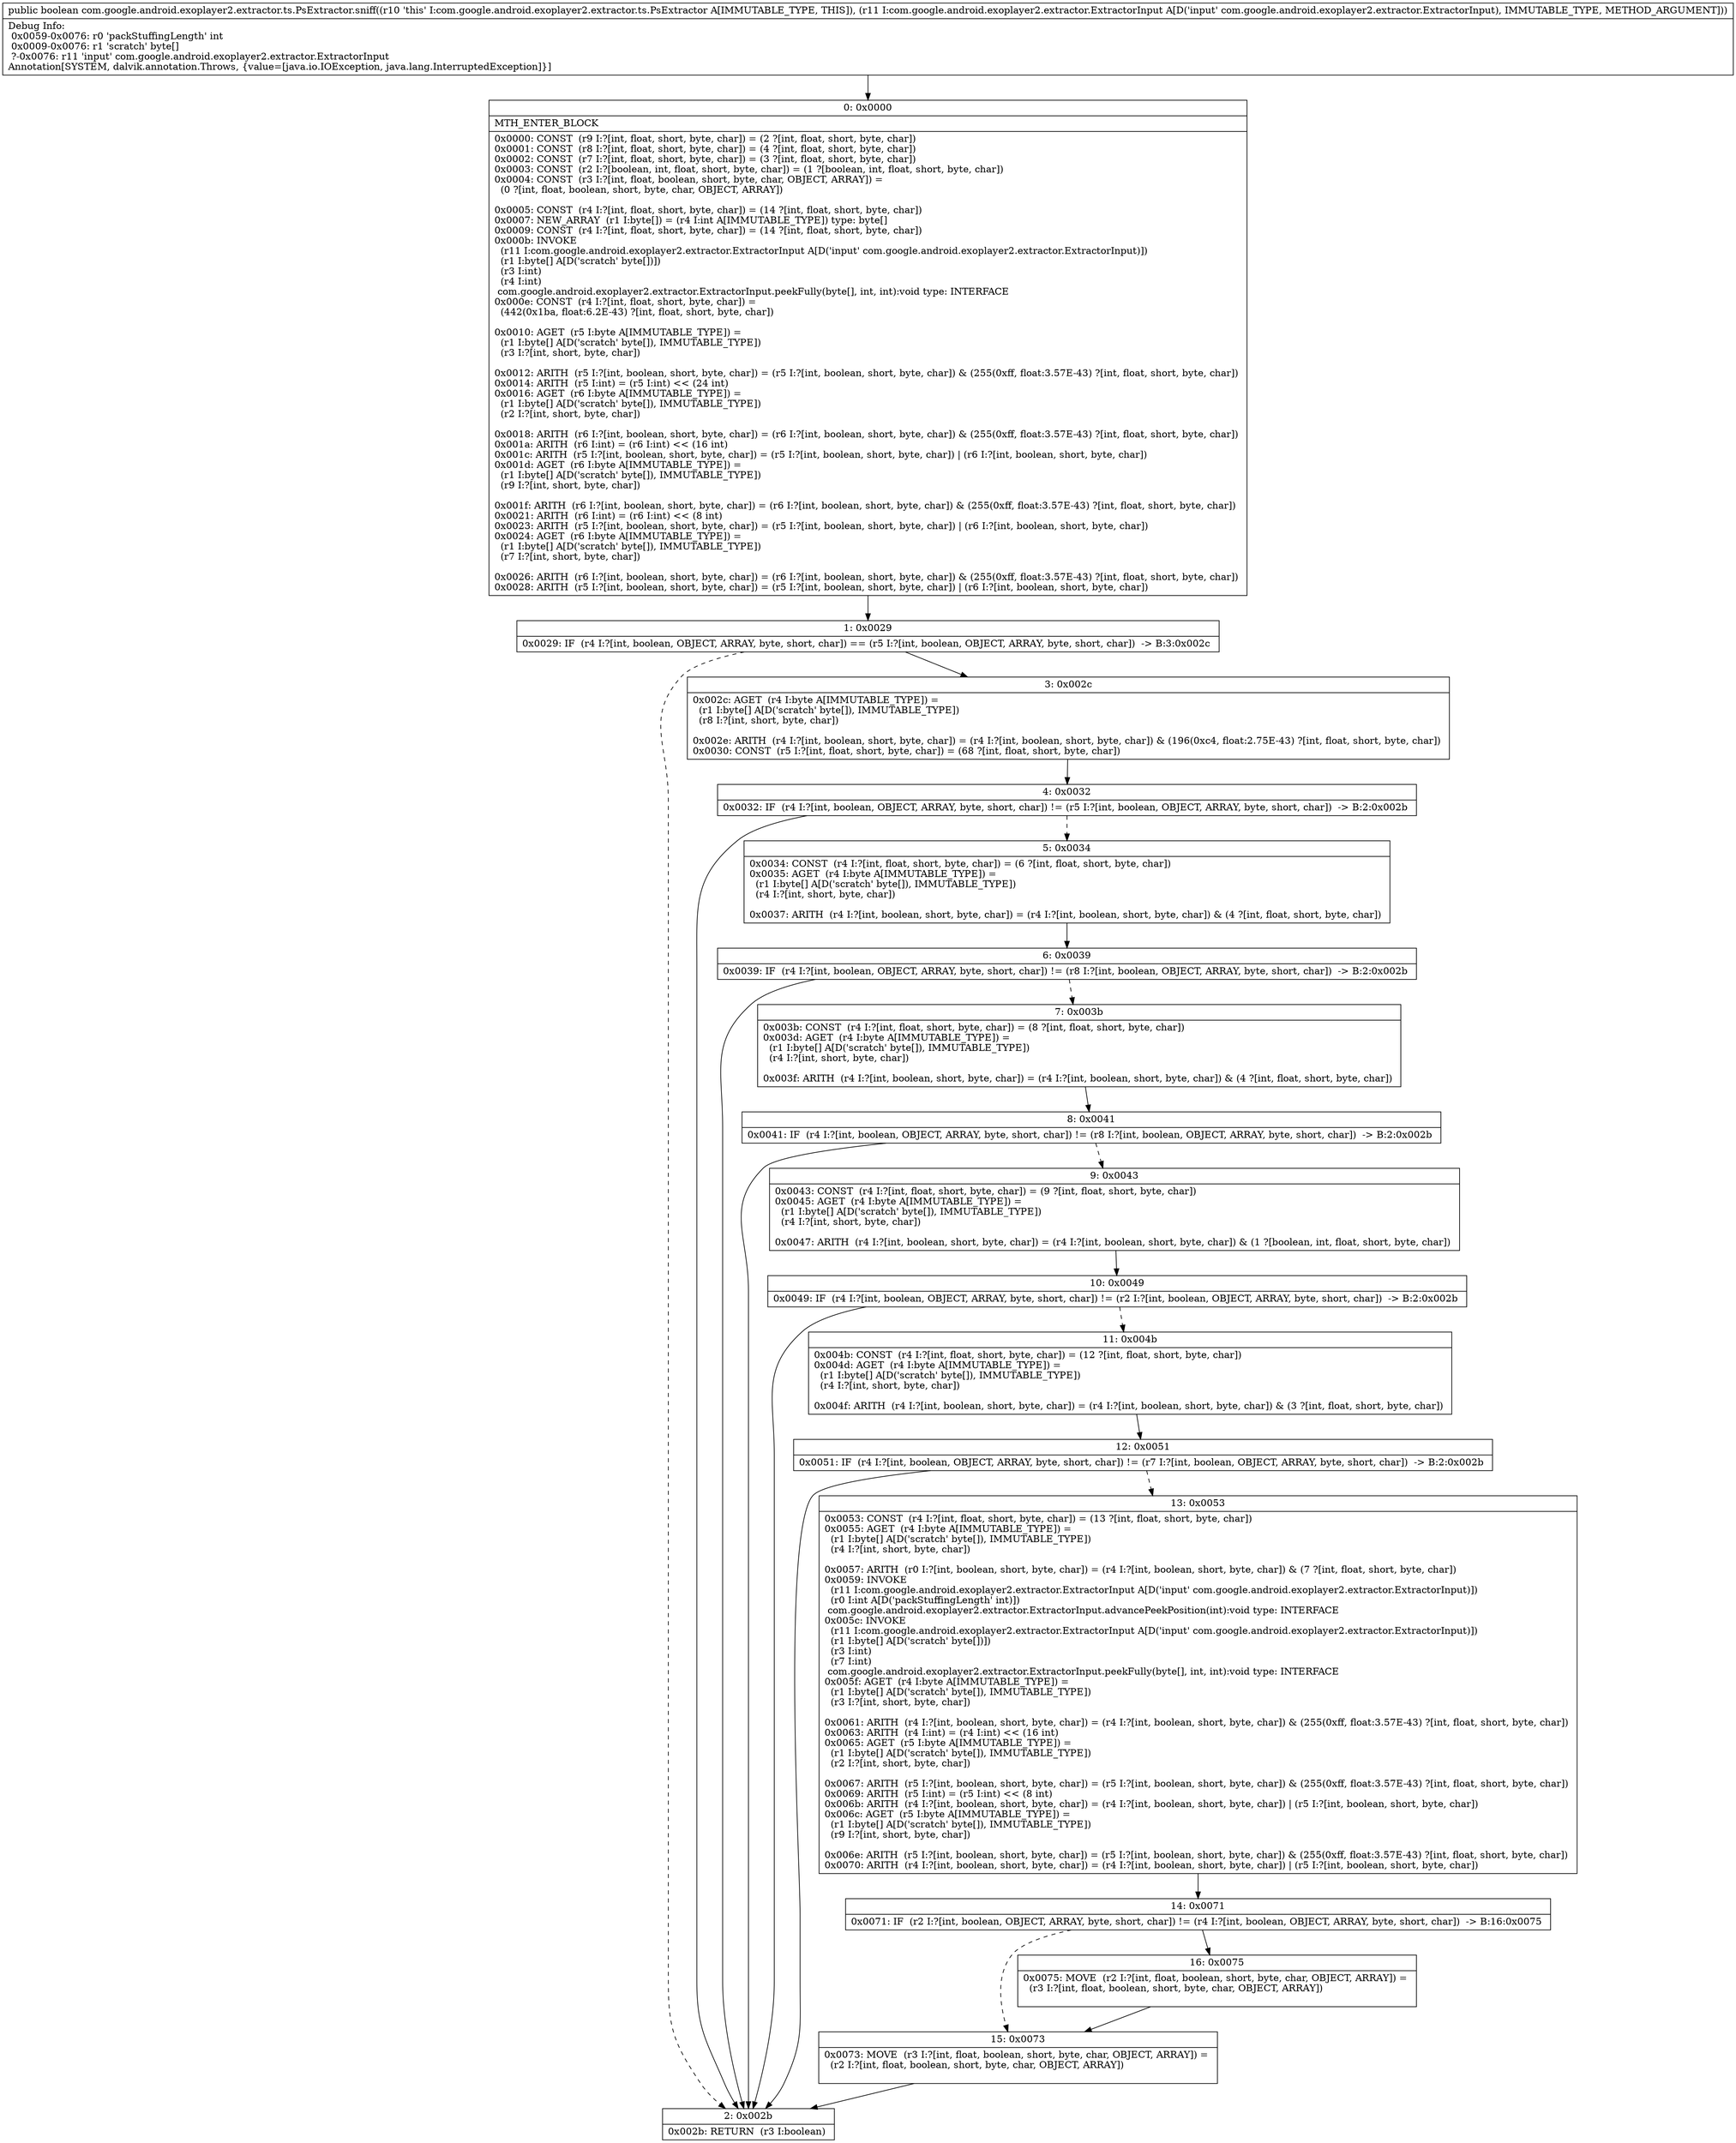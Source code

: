 digraph "CFG forcom.google.android.exoplayer2.extractor.ts.PsExtractor.sniff(Lcom\/google\/android\/exoplayer2\/extractor\/ExtractorInput;)Z" {
Node_0 [shape=record,label="{0\:\ 0x0000|MTH_ENTER_BLOCK\l|0x0000: CONST  (r9 I:?[int, float, short, byte, char]) = (2 ?[int, float, short, byte, char]) \l0x0001: CONST  (r8 I:?[int, float, short, byte, char]) = (4 ?[int, float, short, byte, char]) \l0x0002: CONST  (r7 I:?[int, float, short, byte, char]) = (3 ?[int, float, short, byte, char]) \l0x0003: CONST  (r2 I:?[boolean, int, float, short, byte, char]) = (1 ?[boolean, int, float, short, byte, char]) \l0x0004: CONST  (r3 I:?[int, float, boolean, short, byte, char, OBJECT, ARRAY]) = \l  (0 ?[int, float, boolean, short, byte, char, OBJECT, ARRAY])\l \l0x0005: CONST  (r4 I:?[int, float, short, byte, char]) = (14 ?[int, float, short, byte, char]) \l0x0007: NEW_ARRAY  (r1 I:byte[]) = (r4 I:int A[IMMUTABLE_TYPE]) type: byte[] \l0x0009: CONST  (r4 I:?[int, float, short, byte, char]) = (14 ?[int, float, short, byte, char]) \l0x000b: INVOKE  \l  (r11 I:com.google.android.exoplayer2.extractor.ExtractorInput A[D('input' com.google.android.exoplayer2.extractor.ExtractorInput)])\l  (r1 I:byte[] A[D('scratch' byte[])])\l  (r3 I:int)\l  (r4 I:int)\l com.google.android.exoplayer2.extractor.ExtractorInput.peekFully(byte[], int, int):void type: INTERFACE \l0x000e: CONST  (r4 I:?[int, float, short, byte, char]) = \l  (442(0x1ba, float:6.2E\-43) ?[int, float, short, byte, char])\l \l0x0010: AGET  (r5 I:byte A[IMMUTABLE_TYPE]) = \l  (r1 I:byte[] A[D('scratch' byte[]), IMMUTABLE_TYPE])\l  (r3 I:?[int, short, byte, char])\l \l0x0012: ARITH  (r5 I:?[int, boolean, short, byte, char]) = (r5 I:?[int, boolean, short, byte, char]) & (255(0xff, float:3.57E\-43) ?[int, float, short, byte, char]) \l0x0014: ARITH  (r5 I:int) = (r5 I:int) \<\< (24 int) \l0x0016: AGET  (r6 I:byte A[IMMUTABLE_TYPE]) = \l  (r1 I:byte[] A[D('scratch' byte[]), IMMUTABLE_TYPE])\l  (r2 I:?[int, short, byte, char])\l \l0x0018: ARITH  (r6 I:?[int, boolean, short, byte, char]) = (r6 I:?[int, boolean, short, byte, char]) & (255(0xff, float:3.57E\-43) ?[int, float, short, byte, char]) \l0x001a: ARITH  (r6 I:int) = (r6 I:int) \<\< (16 int) \l0x001c: ARITH  (r5 I:?[int, boolean, short, byte, char]) = (r5 I:?[int, boolean, short, byte, char]) \| (r6 I:?[int, boolean, short, byte, char]) \l0x001d: AGET  (r6 I:byte A[IMMUTABLE_TYPE]) = \l  (r1 I:byte[] A[D('scratch' byte[]), IMMUTABLE_TYPE])\l  (r9 I:?[int, short, byte, char])\l \l0x001f: ARITH  (r6 I:?[int, boolean, short, byte, char]) = (r6 I:?[int, boolean, short, byte, char]) & (255(0xff, float:3.57E\-43) ?[int, float, short, byte, char]) \l0x0021: ARITH  (r6 I:int) = (r6 I:int) \<\< (8 int) \l0x0023: ARITH  (r5 I:?[int, boolean, short, byte, char]) = (r5 I:?[int, boolean, short, byte, char]) \| (r6 I:?[int, boolean, short, byte, char]) \l0x0024: AGET  (r6 I:byte A[IMMUTABLE_TYPE]) = \l  (r1 I:byte[] A[D('scratch' byte[]), IMMUTABLE_TYPE])\l  (r7 I:?[int, short, byte, char])\l \l0x0026: ARITH  (r6 I:?[int, boolean, short, byte, char]) = (r6 I:?[int, boolean, short, byte, char]) & (255(0xff, float:3.57E\-43) ?[int, float, short, byte, char]) \l0x0028: ARITH  (r5 I:?[int, boolean, short, byte, char]) = (r5 I:?[int, boolean, short, byte, char]) \| (r6 I:?[int, boolean, short, byte, char]) \l}"];
Node_1 [shape=record,label="{1\:\ 0x0029|0x0029: IF  (r4 I:?[int, boolean, OBJECT, ARRAY, byte, short, char]) == (r5 I:?[int, boolean, OBJECT, ARRAY, byte, short, char])  \-\> B:3:0x002c \l}"];
Node_2 [shape=record,label="{2\:\ 0x002b|0x002b: RETURN  (r3 I:boolean) \l}"];
Node_3 [shape=record,label="{3\:\ 0x002c|0x002c: AGET  (r4 I:byte A[IMMUTABLE_TYPE]) = \l  (r1 I:byte[] A[D('scratch' byte[]), IMMUTABLE_TYPE])\l  (r8 I:?[int, short, byte, char])\l \l0x002e: ARITH  (r4 I:?[int, boolean, short, byte, char]) = (r4 I:?[int, boolean, short, byte, char]) & (196(0xc4, float:2.75E\-43) ?[int, float, short, byte, char]) \l0x0030: CONST  (r5 I:?[int, float, short, byte, char]) = (68 ?[int, float, short, byte, char]) \l}"];
Node_4 [shape=record,label="{4\:\ 0x0032|0x0032: IF  (r4 I:?[int, boolean, OBJECT, ARRAY, byte, short, char]) != (r5 I:?[int, boolean, OBJECT, ARRAY, byte, short, char])  \-\> B:2:0x002b \l}"];
Node_5 [shape=record,label="{5\:\ 0x0034|0x0034: CONST  (r4 I:?[int, float, short, byte, char]) = (6 ?[int, float, short, byte, char]) \l0x0035: AGET  (r4 I:byte A[IMMUTABLE_TYPE]) = \l  (r1 I:byte[] A[D('scratch' byte[]), IMMUTABLE_TYPE])\l  (r4 I:?[int, short, byte, char])\l \l0x0037: ARITH  (r4 I:?[int, boolean, short, byte, char]) = (r4 I:?[int, boolean, short, byte, char]) & (4 ?[int, float, short, byte, char]) \l}"];
Node_6 [shape=record,label="{6\:\ 0x0039|0x0039: IF  (r4 I:?[int, boolean, OBJECT, ARRAY, byte, short, char]) != (r8 I:?[int, boolean, OBJECT, ARRAY, byte, short, char])  \-\> B:2:0x002b \l}"];
Node_7 [shape=record,label="{7\:\ 0x003b|0x003b: CONST  (r4 I:?[int, float, short, byte, char]) = (8 ?[int, float, short, byte, char]) \l0x003d: AGET  (r4 I:byte A[IMMUTABLE_TYPE]) = \l  (r1 I:byte[] A[D('scratch' byte[]), IMMUTABLE_TYPE])\l  (r4 I:?[int, short, byte, char])\l \l0x003f: ARITH  (r4 I:?[int, boolean, short, byte, char]) = (r4 I:?[int, boolean, short, byte, char]) & (4 ?[int, float, short, byte, char]) \l}"];
Node_8 [shape=record,label="{8\:\ 0x0041|0x0041: IF  (r4 I:?[int, boolean, OBJECT, ARRAY, byte, short, char]) != (r8 I:?[int, boolean, OBJECT, ARRAY, byte, short, char])  \-\> B:2:0x002b \l}"];
Node_9 [shape=record,label="{9\:\ 0x0043|0x0043: CONST  (r4 I:?[int, float, short, byte, char]) = (9 ?[int, float, short, byte, char]) \l0x0045: AGET  (r4 I:byte A[IMMUTABLE_TYPE]) = \l  (r1 I:byte[] A[D('scratch' byte[]), IMMUTABLE_TYPE])\l  (r4 I:?[int, short, byte, char])\l \l0x0047: ARITH  (r4 I:?[int, boolean, short, byte, char]) = (r4 I:?[int, boolean, short, byte, char]) & (1 ?[boolean, int, float, short, byte, char]) \l}"];
Node_10 [shape=record,label="{10\:\ 0x0049|0x0049: IF  (r4 I:?[int, boolean, OBJECT, ARRAY, byte, short, char]) != (r2 I:?[int, boolean, OBJECT, ARRAY, byte, short, char])  \-\> B:2:0x002b \l}"];
Node_11 [shape=record,label="{11\:\ 0x004b|0x004b: CONST  (r4 I:?[int, float, short, byte, char]) = (12 ?[int, float, short, byte, char]) \l0x004d: AGET  (r4 I:byte A[IMMUTABLE_TYPE]) = \l  (r1 I:byte[] A[D('scratch' byte[]), IMMUTABLE_TYPE])\l  (r4 I:?[int, short, byte, char])\l \l0x004f: ARITH  (r4 I:?[int, boolean, short, byte, char]) = (r4 I:?[int, boolean, short, byte, char]) & (3 ?[int, float, short, byte, char]) \l}"];
Node_12 [shape=record,label="{12\:\ 0x0051|0x0051: IF  (r4 I:?[int, boolean, OBJECT, ARRAY, byte, short, char]) != (r7 I:?[int, boolean, OBJECT, ARRAY, byte, short, char])  \-\> B:2:0x002b \l}"];
Node_13 [shape=record,label="{13\:\ 0x0053|0x0053: CONST  (r4 I:?[int, float, short, byte, char]) = (13 ?[int, float, short, byte, char]) \l0x0055: AGET  (r4 I:byte A[IMMUTABLE_TYPE]) = \l  (r1 I:byte[] A[D('scratch' byte[]), IMMUTABLE_TYPE])\l  (r4 I:?[int, short, byte, char])\l \l0x0057: ARITH  (r0 I:?[int, boolean, short, byte, char]) = (r4 I:?[int, boolean, short, byte, char]) & (7 ?[int, float, short, byte, char]) \l0x0059: INVOKE  \l  (r11 I:com.google.android.exoplayer2.extractor.ExtractorInput A[D('input' com.google.android.exoplayer2.extractor.ExtractorInput)])\l  (r0 I:int A[D('packStuffingLength' int)])\l com.google.android.exoplayer2.extractor.ExtractorInput.advancePeekPosition(int):void type: INTERFACE \l0x005c: INVOKE  \l  (r11 I:com.google.android.exoplayer2.extractor.ExtractorInput A[D('input' com.google.android.exoplayer2.extractor.ExtractorInput)])\l  (r1 I:byte[] A[D('scratch' byte[])])\l  (r3 I:int)\l  (r7 I:int)\l com.google.android.exoplayer2.extractor.ExtractorInput.peekFully(byte[], int, int):void type: INTERFACE \l0x005f: AGET  (r4 I:byte A[IMMUTABLE_TYPE]) = \l  (r1 I:byte[] A[D('scratch' byte[]), IMMUTABLE_TYPE])\l  (r3 I:?[int, short, byte, char])\l \l0x0061: ARITH  (r4 I:?[int, boolean, short, byte, char]) = (r4 I:?[int, boolean, short, byte, char]) & (255(0xff, float:3.57E\-43) ?[int, float, short, byte, char]) \l0x0063: ARITH  (r4 I:int) = (r4 I:int) \<\< (16 int) \l0x0065: AGET  (r5 I:byte A[IMMUTABLE_TYPE]) = \l  (r1 I:byte[] A[D('scratch' byte[]), IMMUTABLE_TYPE])\l  (r2 I:?[int, short, byte, char])\l \l0x0067: ARITH  (r5 I:?[int, boolean, short, byte, char]) = (r5 I:?[int, boolean, short, byte, char]) & (255(0xff, float:3.57E\-43) ?[int, float, short, byte, char]) \l0x0069: ARITH  (r5 I:int) = (r5 I:int) \<\< (8 int) \l0x006b: ARITH  (r4 I:?[int, boolean, short, byte, char]) = (r4 I:?[int, boolean, short, byte, char]) \| (r5 I:?[int, boolean, short, byte, char]) \l0x006c: AGET  (r5 I:byte A[IMMUTABLE_TYPE]) = \l  (r1 I:byte[] A[D('scratch' byte[]), IMMUTABLE_TYPE])\l  (r9 I:?[int, short, byte, char])\l \l0x006e: ARITH  (r5 I:?[int, boolean, short, byte, char]) = (r5 I:?[int, boolean, short, byte, char]) & (255(0xff, float:3.57E\-43) ?[int, float, short, byte, char]) \l0x0070: ARITH  (r4 I:?[int, boolean, short, byte, char]) = (r4 I:?[int, boolean, short, byte, char]) \| (r5 I:?[int, boolean, short, byte, char]) \l}"];
Node_14 [shape=record,label="{14\:\ 0x0071|0x0071: IF  (r2 I:?[int, boolean, OBJECT, ARRAY, byte, short, char]) != (r4 I:?[int, boolean, OBJECT, ARRAY, byte, short, char])  \-\> B:16:0x0075 \l}"];
Node_15 [shape=record,label="{15\:\ 0x0073|0x0073: MOVE  (r3 I:?[int, float, boolean, short, byte, char, OBJECT, ARRAY]) = \l  (r2 I:?[int, float, boolean, short, byte, char, OBJECT, ARRAY])\l \l}"];
Node_16 [shape=record,label="{16\:\ 0x0075|0x0075: MOVE  (r2 I:?[int, float, boolean, short, byte, char, OBJECT, ARRAY]) = \l  (r3 I:?[int, float, boolean, short, byte, char, OBJECT, ARRAY])\l \l}"];
MethodNode[shape=record,label="{public boolean com.google.android.exoplayer2.extractor.ts.PsExtractor.sniff((r10 'this' I:com.google.android.exoplayer2.extractor.ts.PsExtractor A[IMMUTABLE_TYPE, THIS]), (r11 I:com.google.android.exoplayer2.extractor.ExtractorInput A[D('input' com.google.android.exoplayer2.extractor.ExtractorInput), IMMUTABLE_TYPE, METHOD_ARGUMENT]))  | Debug Info:\l  0x0059\-0x0076: r0 'packStuffingLength' int\l  0x0009\-0x0076: r1 'scratch' byte[]\l  ?\-0x0076: r11 'input' com.google.android.exoplayer2.extractor.ExtractorInput\lAnnotation[SYSTEM, dalvik.annotation.Throws, \{value=[java.io.IOException, java.lang.InterruptedException]\}]\l}"];
MethodNode -> Node_0;
Node_0 -> Node_1;
Node_1 -> Node_2[style=dashed];
Node_1 -> Node_3;
Node_3 -> Node_4;
Node_4 -> Node_2;
Node_4 -> Node_5[style=dashed];
Node_5 -> Node_6;
Node_6 -> Node_2;
Node_6 -> Node_7[style=dashed];
Node_7 -> Node_8;
Node_8 -> Node_2;
Node_8 -> Node_9[style=dashed];
Node_9 -> Node_10;
Node_10 -> Node_2;
Node_10 -> Node_11[style=dashed];
Node_11 -> Node_12;
Node_12 -> Node_2;
Node_12 -> Node_13[style=dashed];
Node_13 -> Node_14;
Node_14 -> Node_15[style=dashed];
Node_14 -> Node_16;
Node_15 -> Node_2;
Node_16 -> Node_15;
}

